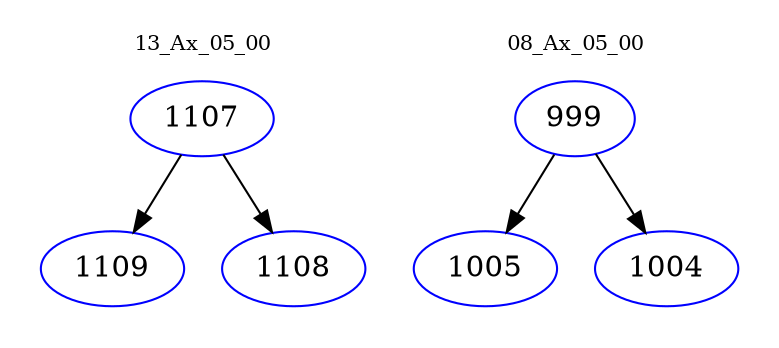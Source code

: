 digraph{
subgraph cluster_0 {
color = white
label = "13_Ax_05_00";
fontsize=10;
T0_1107 [label="1107", color="blue"]
T0_1107 -> T0_1109 [color="black"]
T0_1109 [label="1109", color="blue"]
T0_1107 -> T0_1108 [color="black"]
T0_1108 [label="1108", color="blue"]
}
subgraph cluster_1 {
color = white
label = "08_Ax_05_00";
fontsize=10;
T1_999 [label="999", color="blue"]
T1_999 -> T1_1005 [color="black"]
T1_1005 [label="1005", color="blue"]
T1_999 -> T1_1004 [color="black"]
T1_1004 [label="1004", color="blue"]
}
}
